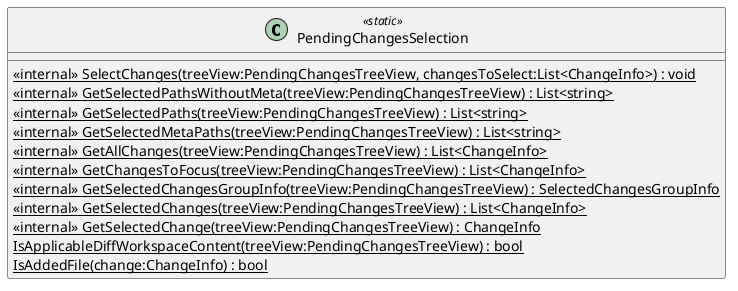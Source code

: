 @startuml
class PendingChangesSelection <<static>> {
    <<internal>> {static} SelectChanges(treeView:PendingChangesTreeView, changesToSelect:List<ChangeInfo>) : void
    <<internal>> {static} GetSelectedPathsWithoutMeta(treeView:PendingChangesTreeView) : List<string>
    <<internal>> {static} GetSelectedPaths(treeView:PendingChangesTreeView) : List<string>
    <<internal>> {static} GetSelectedMetaPaths(treeView:PendingChangesTreeView) : List<string>
    <<internal>> {static} GetAllChanges(treeView:PendingChangesTreeView) : List<ChangeInfo>
    <<internal>> {static} GetChangesToFocus(treeView:PendingChangesTreeView) : List<ChangeInfo>
    <<internal>> {static} GetSelectedChangesGroupInfo(treeView:PendingChangesTreeView) : SelectedChangesGroupInfo
    <<internal>> {static} GetSelectedChanges(treeView:PendingChangesTreeView) : List<ChangeInfo>
    <<internal>> {static} GetSelectedChange(treeView:PendingChangesTreeView) : ChangeInfo
    {static} IsApplicableDiffWorkspaceContent(treeView:PendingChangesTreeView) : bool
    {static} IsAddedFile(change:ChangeInfo) : bool
}
@enduml

